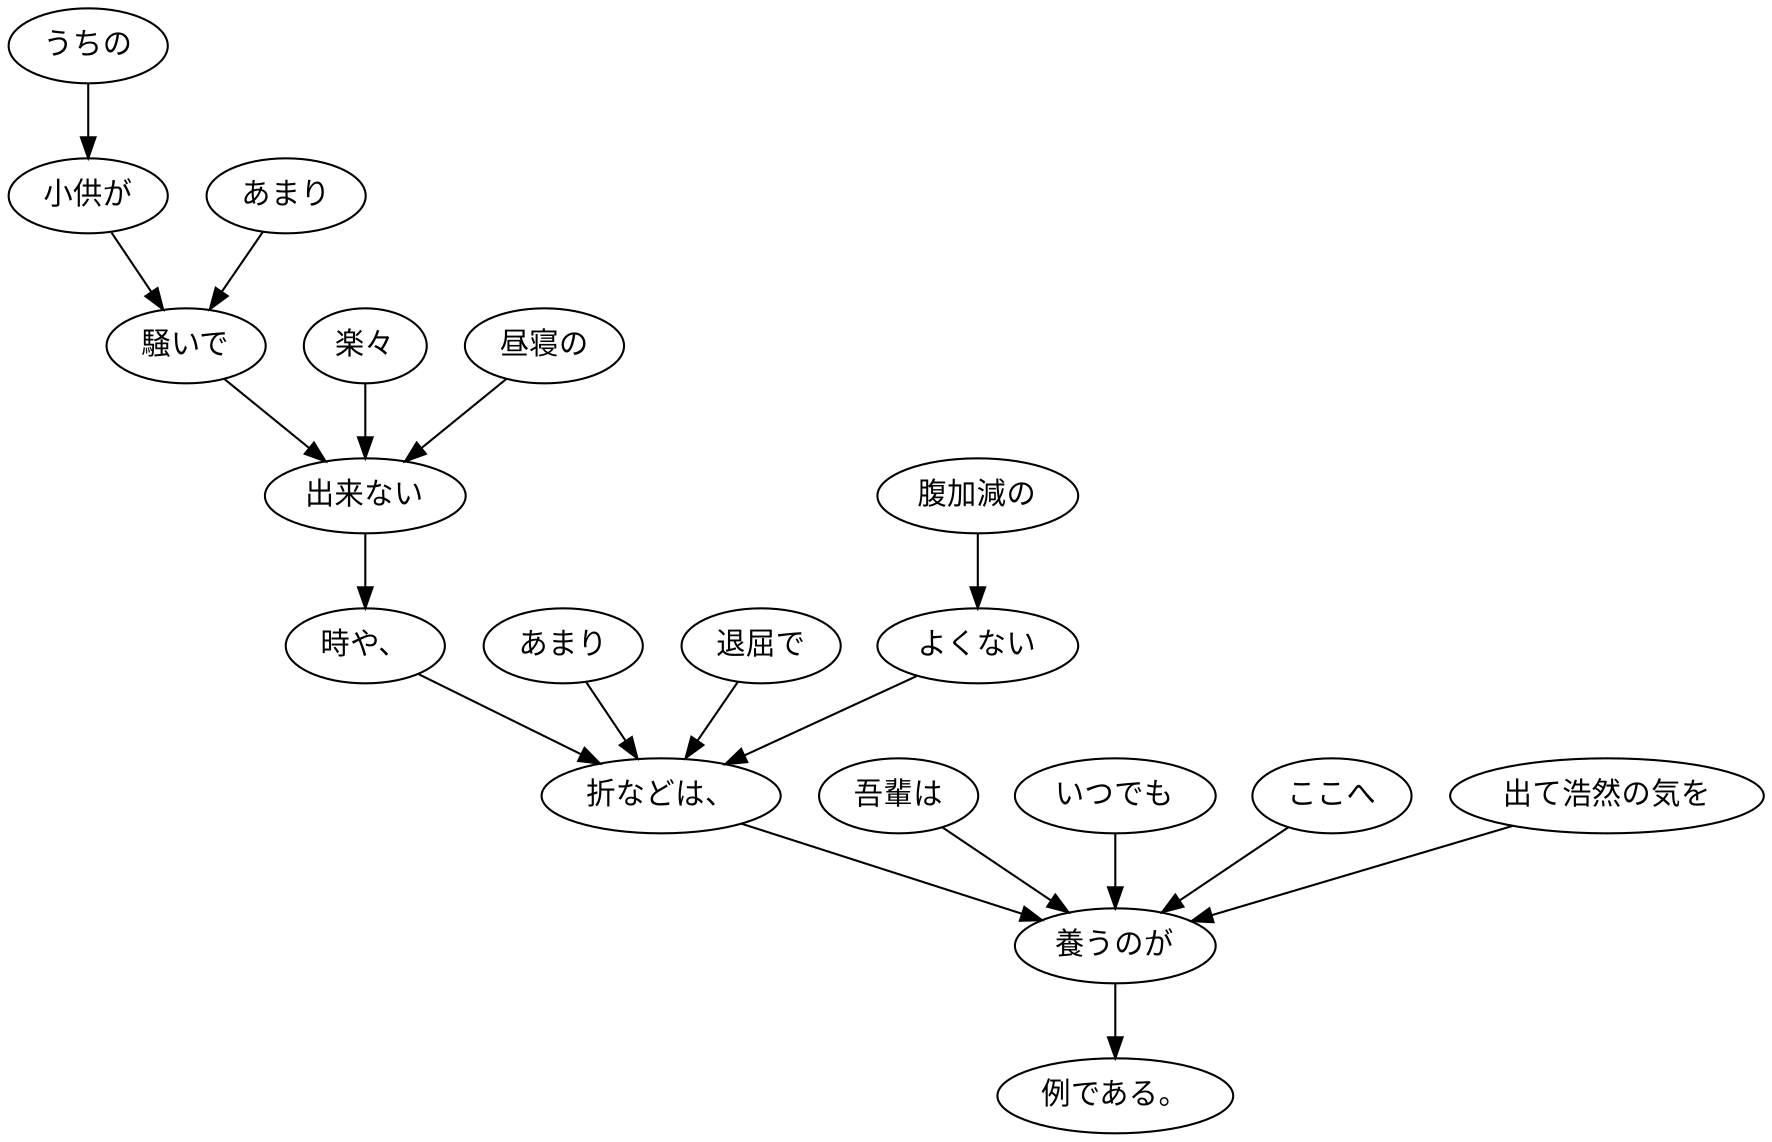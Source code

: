digraph graph185 {
	node0 [label="うちの"];
	node1 [label="小供が"];
	node2 [label="あまり"];
	node3 [label="騒いで"];
	node4 [label="楽々"];
	node5 [label="昼寝の"];
	node6 [label="出来ない"];
	node7 [label="時や、"];
	node8 [label="あまり"];
	node9 [label="退屈で"];
	node10 [label="腹加減の"];
	node11 [label="よくない"];
	node12 [label="折などは、"];
	node13 [label="吾輩は"];
	node14 [label="いつでも"];
	node15 [label="ここへ"];
	node16 [label="出て浩然の気を"];
	node17 [label="養うのが"];
	node18 [label="例である。"];
	node0 -> node1;
	node1 -> node3;
	node2 -> node3;
	node3 -> node6;
	node4 -> node6;
	node5 -> node6;
	node6 -> node7;
	node7 -> node12;
	node8 -> node12;
	node9 -> node12;
	node10 -> node11;
	node11 -> node12;
	node12 -> node17;
	node13 -> node17;
	node14 -> node17;
	node15 -> node17;
	node16 -> node17;
	node17 -> node18;
}
